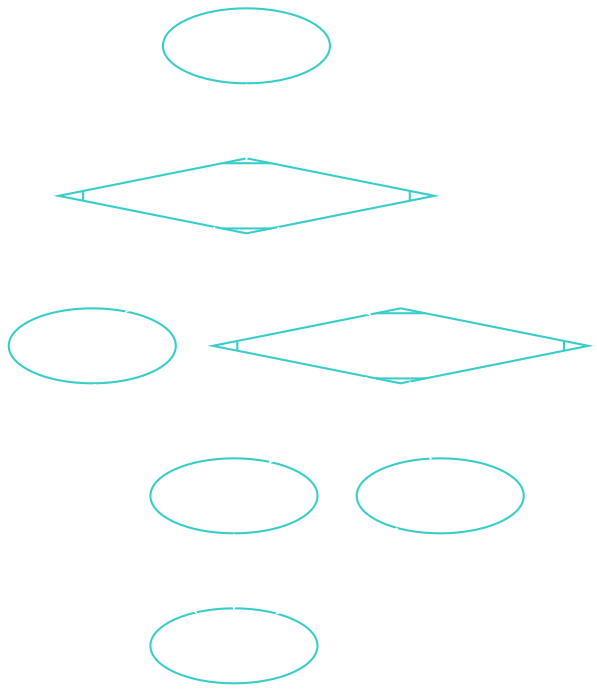 digraph G {
  #dot -Tpng -Gsize=9,15\! -Gdpi=100  if.gv -o if.png && kitty icat if.png
  graph [
    fontname = "Monserrat",
    fontcolor="white",
    #bgcolor="black",
    bgcolor="transparent"
    penwidth=1.5,
    #newrank=true, # Permite alinear HEAD
    rankdir="TB"
    color=white
  ];
  node [
    fontcolor="white",
    fontname = "helvetica"
    color="#37CDCB"
  ];
  edge [
    fontcolor="white",
    color="white"
    fontname = "helvetica"
  ];

  e1 [label="Expr 1"]
  c1 [label="Condición 1" shape=Mdiamond]
  e2 [label="Expr 2"]
  c2 [label="Condición 2" shape=Mdiamond]
  e3 [label="Expr 3"]
  e4 [label="Expr 4"]
  e5 [label="Expr 5"]
  e1 -> c1;
  c1-> e2 [headlabel="True" labeldistance=3.0];
  e2 -> e5;
  c1 -> c2 [headlabel="False" labeldistance=3.0];
  c2 -> e3 [headlabel="True" labeldistance=3.0];
  e3 -> e5;
  c2 -> e4 [headlabel="False" labeldistance=3.0];
  e4 -> e5;

  { rank = same;  e2, c2; }
}
